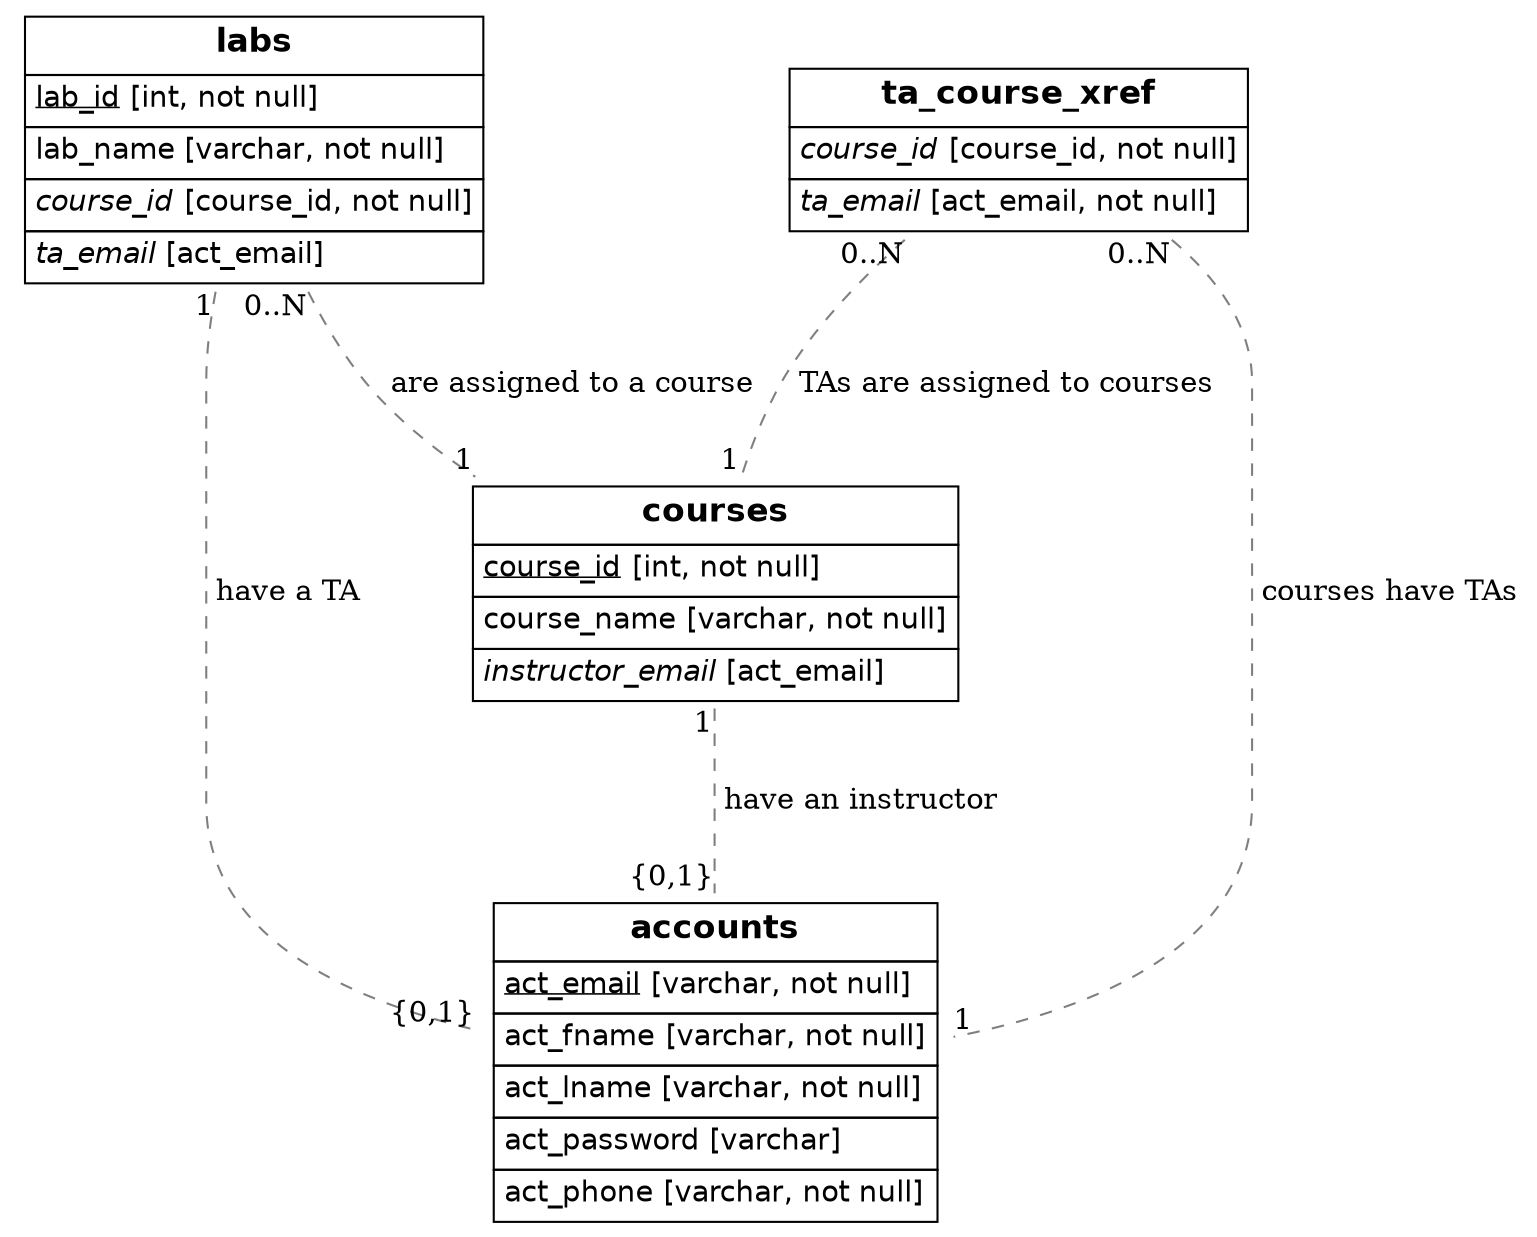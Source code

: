 graph {
	node [label="\N",
		shape=plaintext
	];
	edge [color=gray50,
		minlen=2,
		style=dashed
	];
	accounts	 [label=<<FONT FACE="Helvetica"><TABLE BORDER="0" CELLBORDER="1" CELLPADDING="4" CELLSPACING="0"><TR><TD><B><FONT POINT-SIZE="16">accounts</FONT></B></TD></TR><TR><TD ALIGN="LEFT"><U><FONT>act_email</FONT></U><FONT> [varchar, not null]</FONT></TD></TR><TR><TD ALIGN="LEFT"><FONT>act_fname</FONT><FONT> [varchar, not null]</FONT></TD></TR><TR><TD ALIGN="LEFT"><FONT>act_lname</FONT><FONT> [varchar, not null]</FONT></TD></TR><TR><TD ALIGN="LEFT"><FONT>act_password</FONT><FONT> [varchar]</FONT></TD></TR><TR><TD ALIGN="LEFT"><FONT>act_phone</FONT><FONT> [varchar, not null]</FONT></TD></TR></TABLE></FONT>>];
	courses	 [label=<<FONT FACE="Helvetica"><TABLE BORDER="0" CELLBORDER="1" CELLPADDING="4" CELLSPACING="0"><TR><TD><B><FONT POINT-SIZE="16">courses</FONT></B></TD></TR><TR><TD ALIGN="LEFT"><U><FONT>course_id</FONT></U><FONT> [int, not null]</FONT></TD></TR><TR><TD ALIGN="LEFT"><FONT>course_name</FONT><FONT> [varchar, not null]</FONT></TD></TR><TR><TD ALIGN="LEFT"><I><FONT>instructor_email</FONT></I><FONT> [act_email]</FONT></TD></TR></TABLE></FONT>>];
	courses -- accounts	 [headlabel=<<FONT>{0,1}</FONT>>,
		label=<<FONT> have an instructor </FONT>>,
		taillabel=<<FONT>1</FONT>>];
	labs	 [label=<<FONT FACE="Helvetica"><TABLE BORDER="0" CELLBORDER="1" CELLPADDING="4" CELLSPACING="0"><TR><TD><B><FONT POINT-SIZE="16">labs</FONT></B></TD></TR><TR><TD ALIGN="LEFT"><U><FONT>lab_id</FONT></U><FONT> [int, not null]</FONT></TD></TR><TR><TD ALIGN="LEFT"><FONT>lab_name</FONT><FONT> [varchar, not null]</FONT></TD></TR><TR><TD ALIGN="LEFT"><I><FONT>course_id</FONT></I><FONT> [course_id, not null]</FONT></TD></TR><TR><TD ALIGN="LEFT"><I><FONT>ta_email</FONT></I><FONT> [act_email]</FONT></TD></TR></TABLE></FONT>>];
	labs -- accounts	 [headlabel=<<FONT>{0,1}</FONT>>,
		label=<<FONT> have a TA </FONT>>,
		taillabel=<<FONT>1</FONT>>];
	labs -- courses	 [headlabel=<<FONT>1</FONT>>,
		label=<<FONT> are assigned to a course </FONT>>,
		taillabel=<<FONT>0..N</FONT>>];
	ta_course_xref	 [label=<<FONT FACE="Helvetica"><TABLE BORDER="0" CELLBORDER="1" CELLPADDING="4" CELLSPACING="0"><TR><TD><B><FONT POINT-SIZE="16">ta_course_xref</FONT></B></TD></TR><TR><TD ALIGN="LEFT"><I><FONT>course_id</FONT></I><FONT> [course_id, not null]</FONT></TD></TR><TR><TD ALIGN="LEFT"><I><FONT>ta_email</FONT></I><FONT> [act_email, not null]</FONT></TD></TR></TABLE></FONT>>];
	ta_course_xref -- accounts	 [headlabel=<<FONT>1</FONT>>,
		label=<<FONT> courses have TAs </FONT>>,
		taillabel=<<FONT>0..N</FONT>>];
	ta_course_xref -- courses	 [headlabel=<<FONT>1</FONT>>,
		label=<<FONT> TAs are assigned to courses </FONT>>,
		taillabel=<<FONT>0..N</FONT>>];
}
